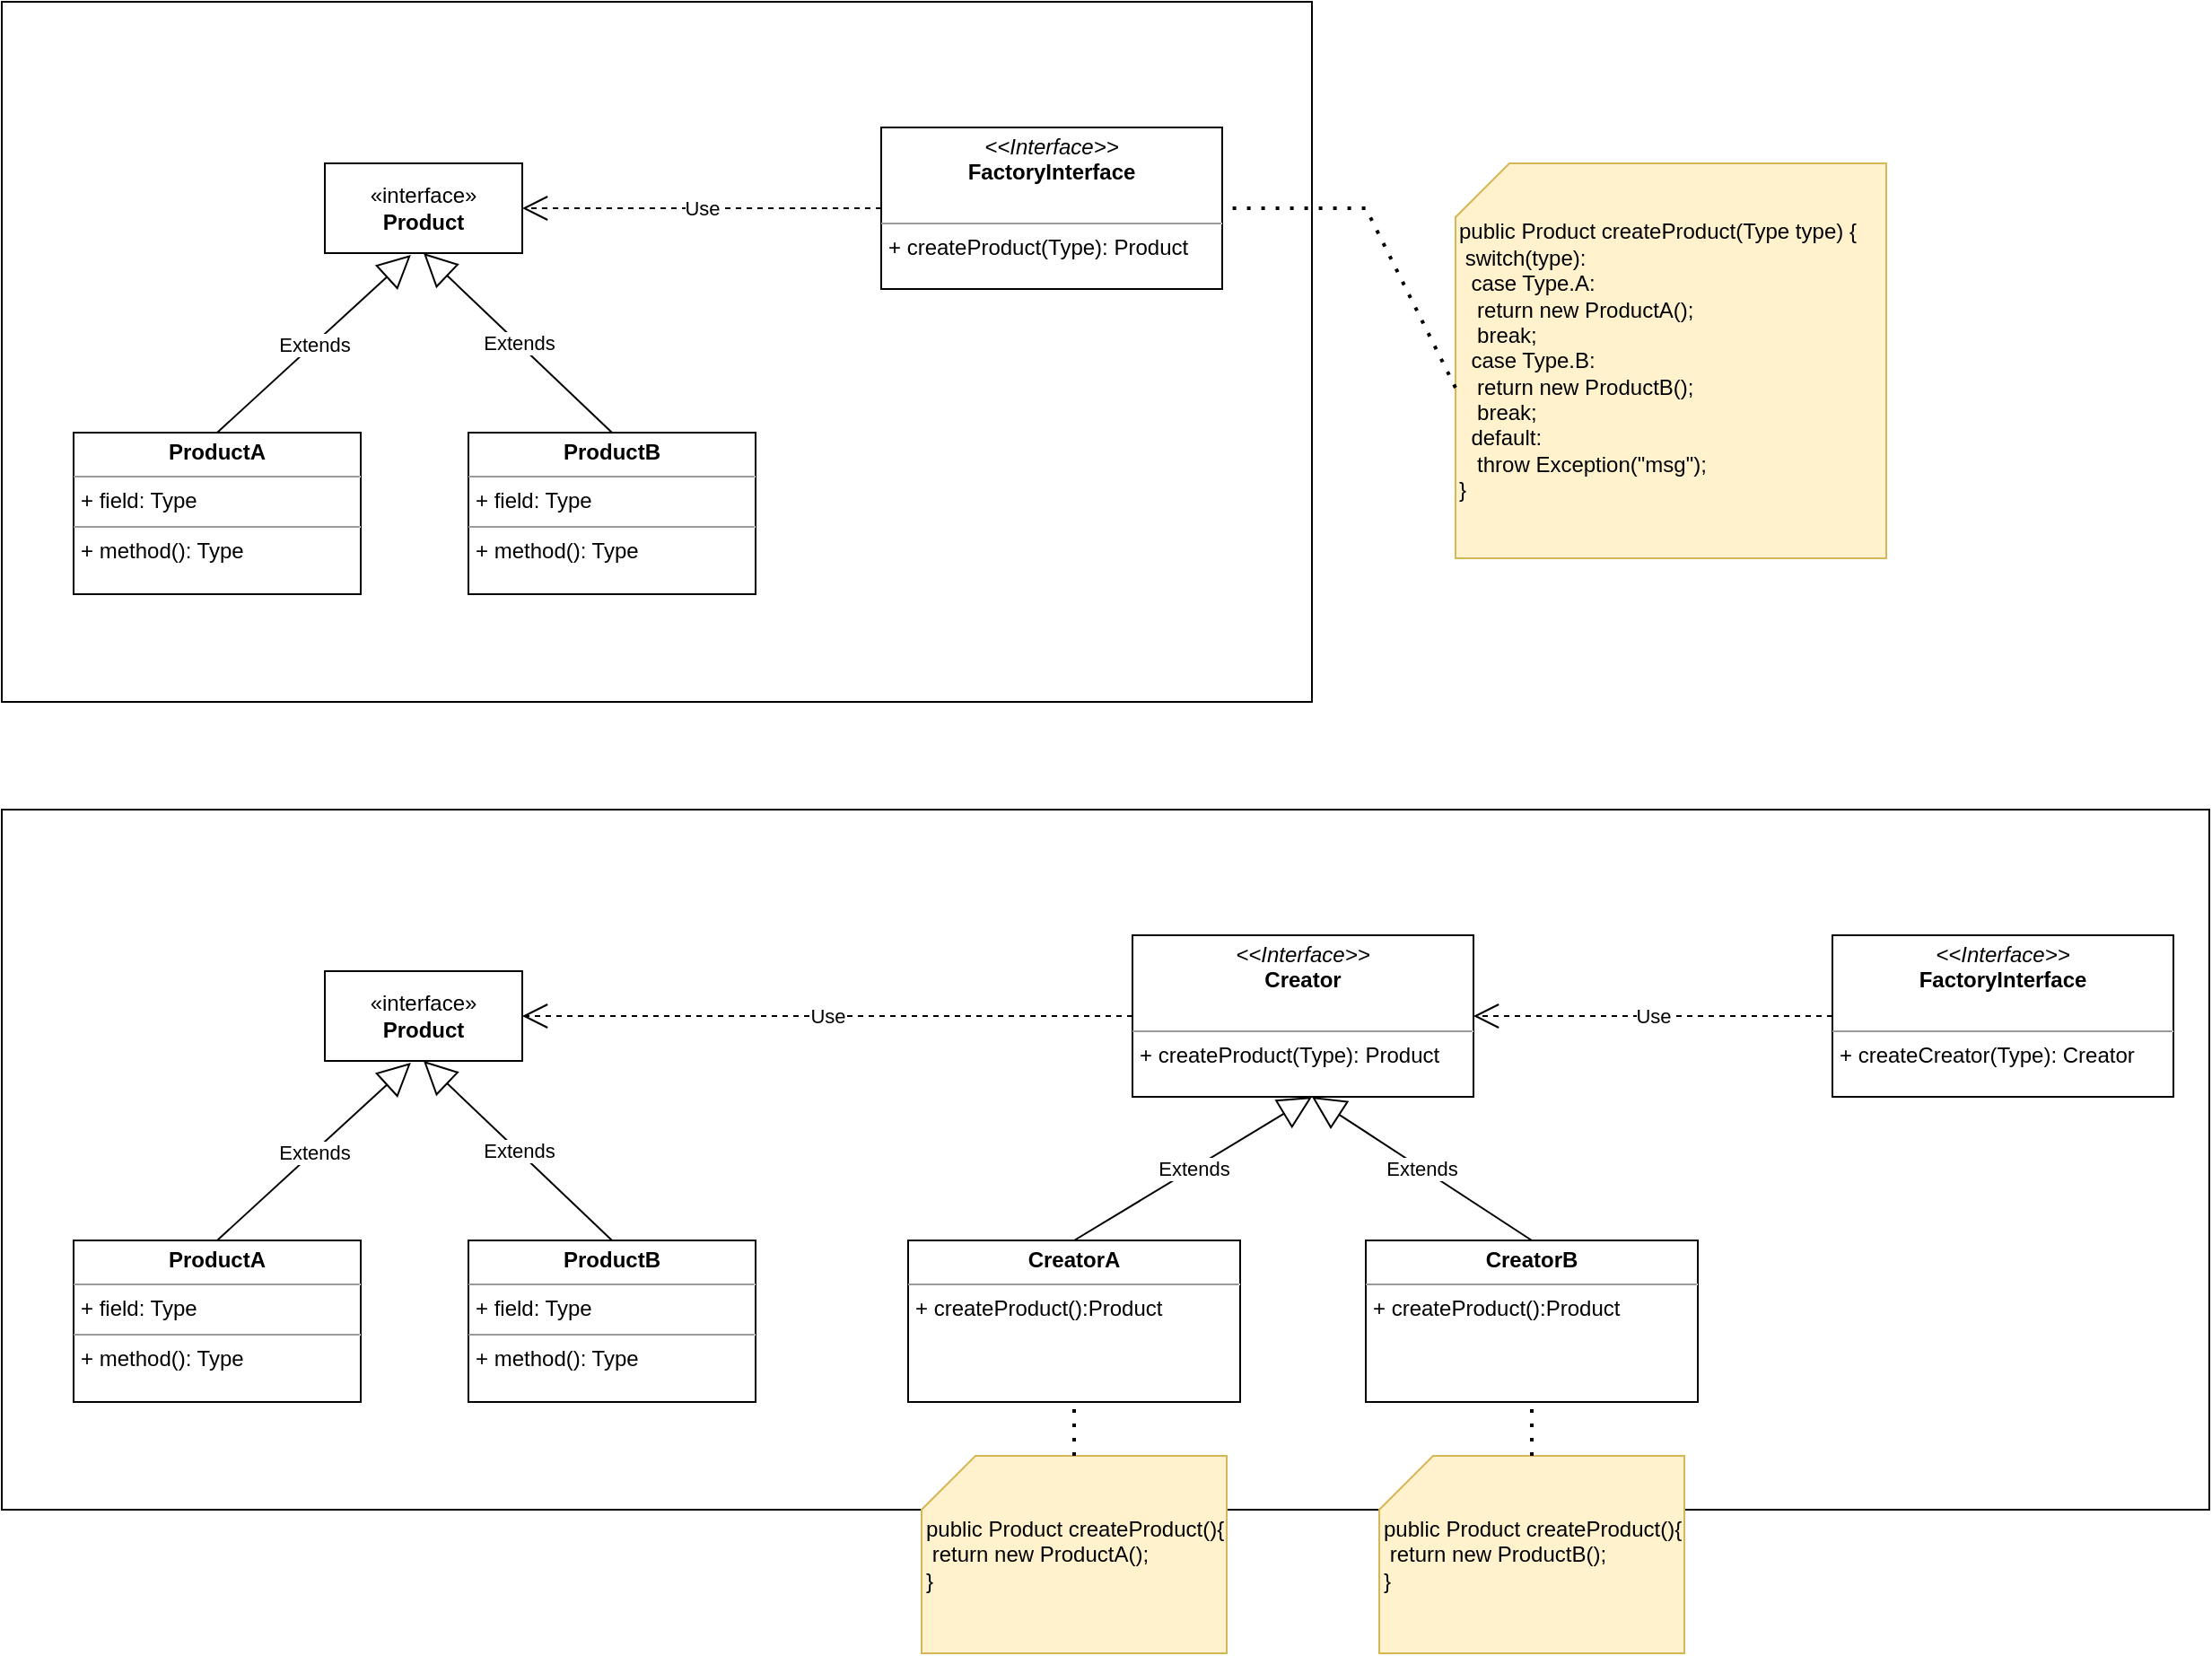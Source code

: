 <mxfile version="21.2.9" type="device">
  <diagram name="Page-1" id="fXgPID4ufflYHqLD-xHH">
    <mxGraphModel dx="2284" dy="775" grid="1" gridSize="10" guides="1" tooltips="1" connect="1" arrows="1" fold="1" page="1" pageScale="1" pageWidth="850" pageHeight="1100" math="0" shadow="0">
      <root>
        <mxCell id="0" />
        <mxCell id="1" parent="0" />
        <mxCell id="yak2YQmVVdhmxy9BodtE-27" value="" style="rounded=0;whiteSpace=wrap;html=1;" vertex="1" parent="1">
          <mxGeometry x="-30" y="120" width="730" height="390" as="geometry" />
        </mxCell>
        <mxCell id="yak2YQmVVdhmxy9BodtE-28" value="«interface»&lt;br&gt;&lt;b&gt;Product&lt;/b&gt;" style="html=1;whiteSpace=wrap;" vertex="1" parent="1">
          <mxGeometry x="150" y="210" width="110" height="50" as="geometry" />
        </mxCell>
        <mxCell id="yak2YQmVVdhmxy9BodtE-29" value="Extends" style="endArrow=block;endSize=16;endFill=0;html=1;rounded=0;entryX=0.436;entryY=1.02;entryDx=0;entryDy=0;entryPerimeter=0;exitX=0.5;exitY=0;exitDx=0;exitDy=0;" edge="1" parent="1" source="yak2YQmVVdhmxy9BodtE-31" target="yak2YQmVVdhmxy9BodtE-28">
          <mxGeometry width="160" relative="1" as="geometry">
            <mxPoint x="90" y="380" as="sourcePoint" />
            <mxPoint x="500" y="440" as="targetPoint" />
          </mxGeometry>
        </mxCell>
        <mxCell id="yak2YQmVVdhmxy9BodtE-30" value="Extends" style="endArrow=block;endSize=16;endFill=0;html=1;rounded=0;entryX=0.5;entryY=1;entryDx=0;entryDy=0;exitX=0.5;exitY=0;exitDx=0;exitDy=0;" edge="1" parent="1" source="yak2YQmVVdhmxy9BodtE-32" target="yak2YQmVVdhmxy9BodtE-28">
          <mxGeometry width="160" relative="1" as="geometry">
            <mxPoint x="310" y="380" as="sourcePoint" />
            <mxPoint x="208" y="271" as="targetPoint" />
          </mxGeometry>
        </mxCell>
        <mxCell id="yak2YQmVVdhmxy9BodtE-31" value="&lt;p style=&quot;margin:0px;margin-top:4px;text-align:center;&quot;&gt;&lt;b&gt;ProductA&lt;/b&gt;&lt;/p&gt;&lt;hr size=&quot;1&quot;&gt;&lt;p style=&quot;margin:0px;margin-left:4px;&quot;&gt;+ field: Type&lt;/p&gt;&lt;hr size=&quot;1&quot;&gt;&lt;p style=&quot;margin:0px;margin-left:4px;&quot;&gt;+ method(): Type&lt;/p&gt;" style="verticalAlign=top;align=left;overflow=fill;fontSize=12;fontFamily=Helvetica;html=1;whiteSpace=wrap;" vertex="1" parent="1">
          <mxGeometry x="10" y="360" width="160" height="90" as="geometry" />
        </mxCell>
        <mxCell id="yak2YQmVVdhmxy9BodtE-32" value="&lt;p style=&quot;margin:0px;margin-top:4px;text-align:center;&quot;&gt;&lt;b&gt;ProductB&lt;/b&gt;&lt;/p&gt;&lt;hr size=&quot;1&quot;&gt;&lt;p style=&quot;margin:0px;margin-left:4px;&quot;&gt;+ field: Type&lt;/p&gt;&lt;hr size=&quot;1&quot;&gt;&lt;p style=&quot;margin:0px;margin-left:4px;&quot;&gt;+ method(): Type&lt;/p&gt;" style="verticalAlign=top;align=left;overflow=fill;fontSize=12;fontFamily=Helvetica;html=1;whiteSpace=wrap;" vertex="1" parent="1">
          <mxGeometry x="230" y="360" width="160" height="90" as="geometry" />
        </mxCell>
        <mxCell id="yak2YQmVVdhmxy9BodtE-34" value="&lt;p style=&quot;margin:0px;margin-top:4px;text-align:center;&quot;&gt;&lt;i&gt;&amp;lt;&amp;lt;Interface&amp;gt;&amp;gt;&lt;/i&gt;&lt;br&gt;&lt;b&gt;FactoryInterface&lt;/b&gt;&lt;/p&gt;&lt;p style=&quot;margin:0px;margin-left:4px;&quot;&gt;&lt;br&gt;&lt;/p&gt;&lt;hr size=&quot;1&quot;&gt;&lt;p style=&quot;margin:0px;margin-left:4px;&quot;&gt;+ createProduct(Type): Product&lt;br&gt;&lt;/p&gt;" style="verticalAlign=top;align=left;overflow=fill;fontSize=12;fontFamily=Helvetica;html=1;whiteSpace=wrap;" vertex="1" parent="1">
          <mxGeometry x="460" y="190" width="190" height="90" as="geometry" />
        </mxCell>
        <mxCell id="yak2YQmVVdhmxy9BodtE-35" value="Use" style="endArrow=open;endSize=12;dashed=1;html=1;rounded=0;entryX=1;entryY=0.5;entryDx=0;entryDy=0;exitX=0;exitY=0.5;exitDx=0;exitDy=0;" edge="1" parent="1" source="yak2YQmVVdhmxy9BodtE-34" target="yak2YQmVVdhmxy9BodtE-28">
          <mxGeometry width="160" relative="1" as="geometry">
            <mxPoint x="390" y="240" as="sourcePoint" />
            <mxPoint x="550" y="240" as="targetPoint" />
          </mxGeometry>
        </mxCell>
        <mxCell id="yak2YQmVVdhmxy9BodtE-38" value="public Product createProduct(Type type) {&lt;br&gt;&lt;span style=&quot;white-space: pre;&quot;&gt;	&lt;/span&gt;switch(type):&lt;br&gt;&lt;span style=&quot;white-space: pre;&quot;&gt;	&lt;span style=&quot;white-space: pre;&quot;&gt;	&lt;/span&gt;&lt;/span&gt;case Type.A:&amp;nbsp;&lt;br&gt;&lt;span style=&quot;white-space: pre;&quot;&gt;	&lt;span style=&quot;white-space: pre;&quot;&gt;	&lt;/span&gt;&lt;span style=&quot;white-space: pre;&quot;&gt;	&lt;/span&gt;&lt;/span&gt;return new ProductA();&lt;br&gt;&lt;span style=&quot;white-space: pre;&quot;&gt;	&lt;/span&gt;&lt;span style=&quot;white-space: pre;&quot;&gt;	&lt;/span&gt;&lt;span style=&quot;white-space: pre;&quot;&gt;	&lt;/span&gt;break;&lt;br&gt;&lt;span style=&quot;white-space: pre;&quot;&gt;	&lt;/span&gt;&lt;span style=&quot;white-space: pre;&quot;&gt;	&lt;/span&gt;case Type.B:&lt;br&gt;&lt;span style=&quot;white-space: pre;&quot;&gt;	&lt;/span&gt;&lt;span style=&quot;white-space: pre;&quot;&gt;	&lt;/span&gt;&lt;span style=&quot;white-space: pre;&quot;&gt;	&lt;/span&gt;return new ProductB();&lt;br&gt;&lt;span style=&quot;white-space: pre;&quot;&gt;	&lt;/span&gt;&lt;span style=&quot;white-space: pre;&quot;&gt;	&lt;/span&gt;&lt;span style=&quot;white-space: pre;&quot;&gt;	&lt;/span&gt;break;&lt;br&gt;&lt;span style=&quot;white-space: pre;&quot;&gt;	&lt;/span&gt;&lt;span style=&quot;white-space: pre;&quot;&gt;	&lt;/span&gt;default:&lt;br&gt;&lt;span style=&quot;white-space: pre;&quot;&gt;	&lt;/span&gt;&lt;span style=&quot;white-space: pre;&quot;&gt;	&lt;/span&gt;&lt;span style=&quot;white-space: pre;&quot;&gt;	&lt;/span&gt;throw Exception(&quot;msg&quot;);&lt;br&gt;&lt;div style=&quot;&quot;&gt;&lt;span style=&quot;background-color: initial;&quot;&gt;}&lt;/span&gt;&lt;/div&gt;" style="shape=card;whiteSpace=wrap;html=1;fillColor=#fff2cc;strokeColor=#d6b656;align=left;" vertex="1" parent="1">
          <mxGeometry x="780" y="210" width="240" height="220" as="geometry" />
        </mxCell>
        <mxCell id="yak2YQmVVdhmxy9BodtE-39" value="" style="endArrow=none;dashed=1;html=1;dashPattern=1 3;strokeWidth=2;rounded=0;entryX=1;entryY=0.5;entryDx=0;entryDy=0;exitX=0;exitY=0;exitDx=0;exitDy=125;exitPerimeter=0;" edge="1" parent="1" source="yak2YQmVVdhmxy9BodtE-38" target="yak2YQmVVdhmxy9BodtE-34">
          <mxGeometry width="50" height="50" relative="1" as="geometry">
            <mxPoint x="440" y="480" as="sourcePoint" />
            <mxPoint x="490" y="430" as="targetPoint" />
            <Array as="points">
              <mxPoint x="730" y="235" />
            </Array>
          </mxGeometry>
        </mxCell>
        <mxCell id="yak2YQmVVdhmxy9BodtE-42" value="" style="rounded=0;whiteSpace=wrap;html=1;" vertex="1" parent="1">
          <mxGeometry x="-30" y="570" width="1230" height="390" as="geometry" />
        </mxCell>
        <mxCell id="yak2YQmVVdhmxy9BodtE-43" value="«interface»&lt;br&gt;&lt;b&gt;Product&lt;/b&gt;" style="html=1;whiteSpace=wrap;" vertex="1" parent="1">
          <mxGeometry x="150" y="660" width="110" height="50" as="geometry" />
        </mxCell>
        <mxCell id="yak2YQmVVdhmxy9BodtE-44" value="Extends" style="endArrow=block;endSize=16;endFill=0;html=1;rounded=0;entryX=0.436;entryY=1.02;entryDx=0;entryDy=0;entryPerimeter=0;exitX=0.5;exitY=0;exitDx=0;exitDy=0;" edge="1" parent="1" source="yak2YQmVVdhmxy9BodtE-46" target="yak2YQmVVdhmxy9BodtE-43">
          <mxGeometry width="160" relative="1" as="geometry">
            <mxPoint x="90" y="830" as="sourcePoint" />
            <mxPoint x="500" y="890" as="targetPoint" />
          </mxGeometry>
        </mxCell>
        <mxCell id="yak2YQmVVdhmxy9BodtE-45" value="Extends" style="endArrow=block;endSize=16;endFill=0;html=1;rounded=0;entryX=0.5;entryY=1;entryDx=0;entryDy=0;exitX=0.5;exitY=0;exitDx=0;exitDy=0;" edge="1" parent="1" source="yak2YQmVVdhmxy9BodtE-47" target="yak2YQmVVdhmxy9BodtE-43">
          <mxGeometry width="160" relative="1" as="geometry">
            <mxPoint x="310" y="830" as="sourcePoint" />
            <mxPoint x="208" y="721" as="targetPoint" />
          </mxGeometry>
        </mxCell>
        <mxCell id="yak2YQmVVdhmxy9BodtE-46" value="&lt;p style=&quot;margin:0px;margin-top:4px;text-align:center;&quot;&gt;&lt;b&gt;ProductA&lt;/b&gt;&lt;/p&gt;&lt;hr size=&quot;1&quot;&gt;&lt;p style=&quot;margin:0px;margin-left:4px;&quot;&gt;+ field: Type&lt;/p&gt;&lt;hr size=&quot;1&quot;&gt;&lt;p style=&quot;margin:0px;margin-left:4px;&quot;&gt;+ method(): Type&lt;/p&gt;" style="verticalAlign=top;align=left;overflow=fill;fontSize=12;fontFamily=Helvetica;html=1;whiteSpace=wrap;" vertex="1" parent="1">
          <mxGeometry x="10" y="810" width="160" height="90" as="geometry" />
        </mxCell>
        <mxCell id="yak2YQmVVdhmxy9BodtE-47" value="&lt;p style=&quot;margin:0px;margin-top:4px;text-align:center;&quot;&gt;&lt;b&gt;ProductB&lt;/b&gt;&lt;/p&gt;&lt;hr size=&quot;1&quot;&gt;&lt;p style=&quot;margin:0px;margin-left:4px;&quot;&gt;+ field: Type&lt;/p&gt;&lt;hr size=&quot;1&quot;&gt;&lt;p style=&quot;margin:0px;margin-left:4px;&quot;&gt;+ method(): Type&lt;/p&gt;" style="verticalAlign=top;align=left;overflow=fill;fontSize=12;fontFamily=Helvetica;html=1;whiteSpace=wrap;" vertex="1" parent="1">
          <mxGeometry x="230" y="810" width="160" height="90" as="geometry" />
        </mxCell>
        <mxCell id="yak2YQmVVdhmxy9BodtE-48" value="&lt;p style=&quot;margin:0px;margin-top:4px;text-align:center;&quot;&gt;&lt;i&gt;&amp;lt;&amp;lt;Interface&amp;gt;&amp;gt;&lt;/i&gt;&lt;br&gt;&lt;b&gt;Creator&lt;/b&gt;&lt;/p&gt;&lt;p style=&quot;margin:0px;margin-left:4px;&quot;&gt;&lt;br&gt;&lt;/p&gt;&lt;hr size=&quot;1&quot;&gt;&lt;p style=&quot;margin:0px;margin-left:4px;&quot;&gt;+ createProduct(Type): Product&lt;br&gt;&lt;/p&gt;" style="verticalAlign=top;align=left;overflow=fill;fontSize=12;fontFamily=Helvetica;html=1;whiteSpace=wrap;" vertex="1" parent="1">
          <mxGeometry x="600" y="640" width="190" height="90" as="geometry" />
        </mxCell>
        <mxCell id="yak2YQmVVdhmxy9BodtE-49" value="Use" style="endArrow=open;endSize=12;dashed=1;html=1;rounded=0;entryX=1;entryY=0.5;entryDx=0;entryDy=0;exitX=0;exitY=0.5;exitDx=0;exitDy=0;" edge="1" parent="1" source="yak2YQmVVdhmxy9BodtE-48" target="yak2YQmVVdhmxy9BodtE-43">
          <mxGeometry width="160" relative="1" as="geometry">
            <mxPoint x="390" y="690" as="sourcePoint" />
            <mxPoint x="550" y="690" as="targetPoint" />
          </mxGeometry>
        </mxCell>
        <mxCell id="yak2YQmVVdhmxy9BodtE-53" value="&lt;p style=&quot;margin:0px;margin-top:4px;text-align:center;&quot;&gt;&lt;b&gt;CreatorA&lt;/b&gt;&lt;/p&gt;&lt;hr size=&quot;1&quot;&gt;&lt;p style=&quot;margin:0px;margin-left:4px;&quot;&gt;+ createProduct():Product&lt;br&gt;&lt;/p&gt;" style="verticalAlign=top;align=left;overflow=fill;fontSize=12;fontFamily=Helvetica;html=1;whiteSpace=wrap;" vertex="1" parent="1">
          <mxGeometry x="475" y="810" width="185" height="90" as="geometry" />
        </mxCell>
        <mxCell id="yak2YQmVVdhmxy9BodtE-55" value="&lt;p style=&quot;margin:0px;margin-top:4px;text-align:center;&quot;&gt;&lt;b&gt;CreatorB&lt;/b&gt;&lt;/p&gt;&lt;hr size=&quot;1&quot;&gt;&lt;p style=&quot;margin:0px;margin-left:4px;&quot;&gt;+ createProduct():Product&lt;br&gt;&lt;/p&gt;" style="verticalAlign=top;align=left;overflow=fill;fontSize=12;fontFamily=Helvetica;html=1;whiteSpace=wrap;" vertex="1" parent="1">
          <mxGeometry x="730" y="810" width="185" height="90" as="geometry" />
        </mxCell>
        <mxCell id="yak2YQmVVdhmxy9BodtE-56" value="Extends" style="endArrow=block;endSize=16;endFill=0;html=1;rounded=0;entryX=0.5;entryY=1;entryDx=0;entryDy=0;exitX=0.5;exitY=0;exitDx=0;exitDy=0;" edge="1" parent="1" source="yak2YQmVVdhmxy9BodtE-55">
          <mxGeometry width="160" relative="1" as="geometry">
            <mxPoint x="805" y="830" as="sourcePoint" />
            <mxPoint x="700" y="730" as="targetPoint" />
          </mxGeometry>
        </mxCell>
        <mxCell id="yak2YQmVVdhmxy9BodtE-57" value="Extends" style="endArrow=block;endSize=16;endFill=0;html=1;rounded=0;entryX=0.436;entryY=1.02;entryDx=0;entryDy=0;entryPerimeter=0;exitX=0.5;exitY=0;exitDx=0;exitDy=0;" edge="1" parent="1" source="yak2YQmVVdhmxy9BodtE-53">
          <mxGeometry width="160" relative="1" as="geometry">
            <mxPoint x="592" y="829" as="sourcePoint" />
            <mxPoint x="700" y="730" as="targetPoint" />
          </mxGeometry>
        </mxCell>
        <mxCell id="yak2YQmVVdhmxy9BodtE-60" value="&lt;p style=&quot;margin:0px;margin-top:4px;text-align:center;&quot;&gt;&lt;i&gt;&amp;lt;&amp;lt;Interface&amp;gt;&amp;gt;&lt;/i&gt;&lt;br&gt;&lt;b&gt;FactoryInterface&lt;/b&gt;&lt;/p&gt;&lt;p style=&quot;margin:0px;margin-left:4px;&quot;&gt;&lt;br&gt;&lt;/p&gt;&lt;hr size=&quot;1&quot;&gt;&lt;p style=&quot;margin:0px;margin-left:4px;&quot;&gt;+ createCreator(Type): Creator&lt;br&gt;&lt;/p&gt;" style="verticalAlign=top;align=left;overflow=fill;fontSize=12;fontFamily=Helvetica;html=1;whiteSpace=wrap;" vertex="1" parent="1">
          <mxGeometry x="990" y="640" width="190" height="90" as="geometry" />
        </mxCell>
        <mxCell id="yak2YQmVVdhmxy9BodtE-61" value="Use" style="endArrow=open;endSize=12;dashed=1;html=1;rounded=0;entryX=1;entryY=0.5;entryDx=0;entryDy=0;exitX=0;exitY=0.5;exitDx=0;exitDy=0;" edge="1" parent="1" source="yak2YQmVVdhmxy9BodtE-60" target="yak2YQmVVdhmxy9BodtE-48">
          <mxGeometry width="160" relative="1" as="geometry">
            <mxPoint x="992.5" y="684.5" as="sourcePoint" />
            <mxPoint x="652.5" y="684.5" as="targetPoint" />
          </mxGeometry>
        </mxCell>
        <mxCell id="yak2YQmVVdhmxy9BodtE-62" value="public Product createProduct(){&lt;br&gt;&lt;span style=&quot;white-space: pre;&quot;&gt;	&lt;/span&gt;return new ProductA();&lt;br&gt;}" style="shape=card;whiteSpace=wrap;html=1;fillColor=#fff2cc;strokeColor=#d6b656;align=left;" vertex="1" parent="1">
          <mxGeometry x="482.5" y="930" width="170" height="110" as="geometry" />
        </mxCell>
        <mxCell id="yak2YQmVVdhmxy9BodtE-63" value="public Product createProduct(){&lt;br&gt;&lt;span style=&quot;white-space: pre;&quot;&gt;	&lt;/span&gt;return new ProductB();&lt;br&gt;}" style="shape=card;whiteSpace=wrap;html=1;fillColor=#fff2cc;strokeColor=#d6b656;align=left;" vertex="1" parent="1">
          <mxGeometry x="737.5" y="930" width="170" height="110" as="geometry" />
        </mxCell>
        <mxCell id="yak2YQmVVdhmxy9BodtE-64" value="" style="endArrow=none;dashed=1;html=1;dashPattern=1 3;strokeWidth=2;rounded=0;exitX=0.5;exitY=0;exitDx=0;exitDy=0;exitPerimeter=0;entryX=0.5;entryY=1;entryDx=0;entryDy=0;" edge="1" parent="1" source="yak2YQmVVdhmxy9BodtE-62" target="yak2YQmVVdhmxy9BodtE-53">
          <mxGeometry width="50" height="50" relative="1" as="geometry">
            <mxPoint x="670" y="800" as="sourcePoint" />
            <mxPoint x="720" y="750" as="targetPoint" />
          </mxGeometry>
        </mxCell>
        <mxCell id="yak2YQmVVdhmxy9BodtE-68" value="" style="endArrow=none;dashed=1;html=1;dashPattern=1 3;strokeWidth=2;rounded=0;exitX=0.5;exitY=0;exitDx=0;exitDy=0;exitPerimeter=0;entryX=0.5;entryY=1;entryDx=0;entryDy=0;" edge="1" parent="1" source="yak2YQmVVdhmxy9BodtE-63" target="yak2YQmVVdhmxy9BodtE-55">
          <mxGeometry width="50" height="50" relative="1" as="geometry">
            <mxPoint x="670" y="800" as="sourcePoint" />
            <mxPoint x="720" y="750" as="targetPoint" />
          </mxGeometry>
        </mxCell>
      </root>
    </mxGraphModel>
  </diagram>
</mxfile>
